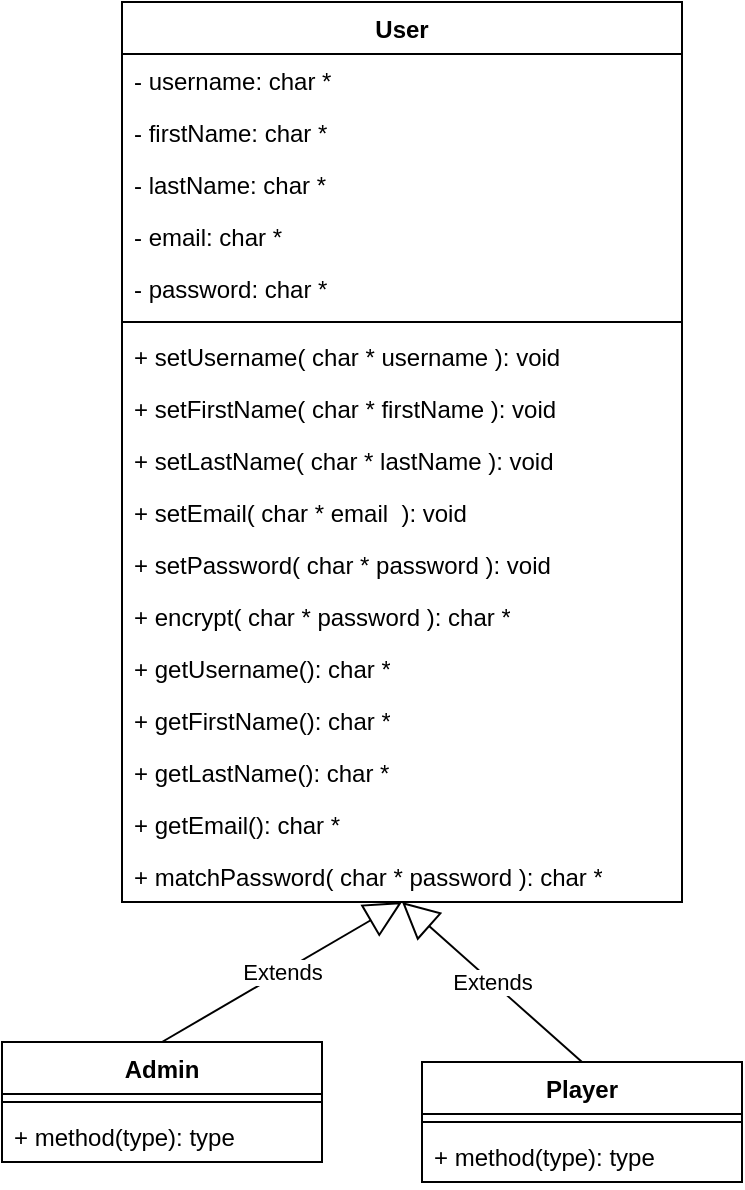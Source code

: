 <mxfile version="23.1.1" type="github" pages="3">
  <diagram name="User" id="gho9mCURwuqnRgbBQKLD">
    <mxGraphModel dx="1364" dy="795" grid="1" gridSize="10" guides="1" tooltips="1" connect="1" arrows="1" fold="1" page="1" pageScale="1" pageWidth="850" pageHeight="1100" math="0" shadow="0">
      <root>
        <mxCell id="0" />
        <mxCell id="1" parent="0" />
        <mxCell id="LL1pRH3W1Mf2DoAG7ctT-1" value="User" style="swimlane;fontStyle=1;align=center;verticalAlign=top;childLayout=stackLayout;horizontal=1;startSize=26;horizontalStack=0;resizeParent=1;resizeParentMax=0;resizeLast=0;collapsible=1;marginBottom=0;whiteSpace=wrap;html=1;" vertex="1" parent="1">
          <mxGeometry x="220" width="280" height="450" as="geometry" />
        </mxCell>
        <mxCell id="LL1pRH3W1Mf2DoAG7ctT-7" value="- username: char *" style="text;strokeColor=none;fillColor=none;align=left;verticalAlign=top;spacingLeft=4;spacingRight=4;overflow=hidden;rotatable=0;points=[[0,0.5],[1,0.5]];portConstraint=eastwest;whiteSpace=wrap;html=1;" vertex="1" parent="LL1pRH3W1Mf2DoAG7ctT-1">
          <mxGeometry y="26" width="280" height="26" as="geometry" />
        </mxCell>
        <mxCell id="LL1pRH3W1Mf2DoAG7ctT-2" value="- firstName: char *" style="text;strokeColor=none;fillColor=none;align=left;verticalAlign=top;spacingLeft=4;spacingRight=4;overflow=hidden;rotatable=0;points=[[0,0.5],[1,0.5]];portConstraint=eastwest;whiteSpace=wrap;html=1;" vertex="1" parent="LL1pRH3W1Mf2DoAG7ctT-1">
          <mxGeometry y="52" width="280" height="26" as="geometry" />
        </mxCell>
        <mxCell id="LL1pRH3W1Mf2DoAG7ctT-8" value="- lastName: char *" style="text;strokeColor=none;fillColor=none;align=left;verticalAlign=top;spacingLeft=4;spacingRight=4;overflow=hidden;rotatable=0;points=[[0,0.5],[1,0.5]];portConstraint=eastwest;whiteSpace=wrap;html=1;" vertex="1" parent="LL1pRH3W1Mf2DoAG7ctT-1">
          <mxGeometry y="78" width="280" height="26" as="geometry" />
        </mxCell>
        <mxCell id="LL1pRH3W1Mf2DoAG7ctT-10" value="- email: char *" style="text;strokeColor=none;fillColor=none;align=left;verticalAlign=top;spacingLeft=4;spacingRight=4;overflow=hidden;rotatable=0;points=[[0,0.5],[1,0.5]];portConstraint=eastwest;whiteSpace=wrap;html=1;" vertex="1" parent="LL1pRH3W1Mf2DoAG7ctT-1">
          <mxGeometry y="104" width="280" height="26" as="geometry" />
        </mxCell>
        <mxCell id="LL1pRH3W1Mf2DoAG7ctT-9" value="- password: char *" style="text;strokeColor=none;fillColor=none;align=left;verticalAlign=top;spacingLeft=4;spacingRight=4;overflow=hidden;rotatable=0;points=[[0,0.5],[1,0.5]];portConstraint=eastwest;whiteSpace=wrap;html=1;" vertex="1" parent="LL1pRH3W1Mf2DoAG7ctT-1">
          <mxGeometry y="130" width="280" height="26" as="geometry" />
        </mxCell>
        <mxCell id="LL1pRH3W1Mf2DoAG7ctT-3" value="" style="line;strokeWidth=1;fillColor=none;align=left;verticalAlign=middle;spacingTop=-1;spacingLeft=3;spacingRight=3;rotatable=0;labelPosition=right;points=[];portConstraint=eastwest;strokeColor=inherit;" vertex="1" parent="LL1pRH3W1Mf2DoAG7ctT-1">
          <mxGeometry y="156" width="280" height="8" as="geometry" />
        </mxCell>
        <mxCell id="LL1pRH3W1Mf2DoAG7ctT-4" value="+ setUsername( char * username ): void" style="text;strokeColor=none;fillColor=none;align=left;verticalAlign=top;spacingLeft=4;spacingRight=4;overflow=hidden;rotatable=0;points=[[0,0.5],[1,0.5]];portConstraint=eastwest;whiteSpace=wrap;html=1;" vertex="1" parent="LL1pRH3W1Mf2DoAG7ctT-1">
          <mxGeometry y="164" width="280" height="26" as="geometry" />
        </mxCell>
        <mxCell id="LL1pRH3W1Mf2DoAG7ctT-23" value="+ setFirstName( char * firstName ): void" style="text;strokeColor=none;fillColor=none;align=left;verticalAlign=top;spacingLeft=4;spacingRight=4;overflow=hidden;rotatable=0;points=[[0,0.5],[1,0.5]];portConstraint=eastwest;whiteSpace=wrap;html=1;" vertex="1" parent="LL1pRH3W1Mf2DoAG7ctT-1">
          <mxGeometry y="190" width="280" height="26" as="geometry" />
        </mxCell>
        <mxCell id="LL1pRH3W1Mf2DoAG7ctT-24" value="+ setLastName( char * lastName ): void" style="text;strokeColor=none;fillColor=none;align=left;verticalAlign=top;spacingLeft=4;spacingRight=4;overflow=hidden;rotatable=0;points=[[0,0.5],[1,0.5]];portConstraint=eastwest;whiteSpace=wrap;html=1;" vertex="1" parent="LL1pRH3W1Mf2DoAG7ctT-1">
          <mxGeometry y="216" width="280" height="26" as="geometry" />
        </mxCell>
        <mxCell id="LL1pRH3W1Mf2DoAG7ctT-25" value="+ setEmail( char * email&amp;nbsp; ): void" style="text;strokeColor=none;fillColor=none;align=left;verticalAlign=top;spacingLeft=4;spacingRight=4;overflow=hidden;rotatable=0;points=[[0,0.5],[1,0.5]];portConstraint=eastwest;whiteSpace=wrap;html=1;" vertex="1" parent="LL1pRH3W1Mf2DoAG7ctT-1">
          <mxGeometry y="242" width="280" height="26" as="geometry" />
        </mxCell>
        <mxCell id="LL1pRH3W1Mf2DoAG7ctT-26" value="+ setPassword( char * password ): void" style="text;strokeColor=none;fillColor=none;align=left;verticalAlign=top;spacingLeft=4;spacingRight=4;overflow=hidden;rotatable=0;points=[[0,0.5],[1,0.5]];portConstraint=eastwest;whiteSpace=wrap;html=1;" vertex="1" parent="LL1pRH3W1Mf2DoAG7ctT-1">
          <mxGeometry y="268" width="280" height="26" as="geometry" />
        </mxCell>
        <mxCell id="LL1pRH3W1Mf2DoAG7ctT-45" value="+ encrypt( char * password ): char *" style="text;strokeColor=none;fillColor=none;align=left;verticalAlign=top;spacingLeft=4;spacingRight=4;overflow=hidden;rotatable=0;points=[[0,0.5],[1,0.5]];portConstraint=eastwest;whiteSpace=wrap;html=1;" vertex="1" parent="LL1pRH3W1Mf2DoAG7ctT-1">
          <mxGeometry y="294" width="280" height="26" as="geometry" />
        </mxCell>
        <mxCell id="LL1pRH3W1Mf2DoAG7ctT-27" value="+ getUsername(): char *" style="text;strokeColor=none;fillColor=none;align=left;verticalAlign=top;spacingLeft=4;spacingRight=4;overflow=hidden;rotatable=0;points=[[0,0.5],[1,0.5]];portConstraint=eastwest;whiteSpace=wrap;html=1;" vertex="1" parent="LL1pRH3W1Mf2DoAG7ctT-1">
          <mxGeometry y="320" width="280" height="26" as="geometry" />
        </mxCell>
        <mxCell id="LL1pRH3W1Mf2DoAG7ctT-28" value="+ getFirstName(): char *" style="text;strokeColor=none;fillColor=none;align=left;verticalAlign=top;spacingLeft=4;spacingRight=4;overflow=hidden;rotatable=0;points=[[0,0.5],[1,0.5]];portConstraint=eastwest;whiteSpace=wrap;html=1;" vertex="1" parent="LL1pRH3W1Mf2DoAG7ctT-1">
          <mxGeometry y="346" width="280" height="26" as="geometry" />
        </mxCell>
        <mxCell id="LL1pRH3W1Mf2DoAG7ctT-29" value="+ getLastName(): char *" style="text;strokeColor=none;fillColor=none;align=left;verticalAlign=top;spacingLeft=4;spacingRight=4;overflow=hidden;rotatable=0;points=[[0,0.5],[1,0.5]];portConstraint=eastwest;whiteSpace=wrap;html=1;" vertex="1" parent="LL1pRH3W1Mf2DoAG7ctT-1">
          <mxGeometry y="372" width="280" height="26" as="geometry" />
        </mxCell>
        <mxCell id="LL1pRH3W1Mf2DoAG7ctT-30" value="+ getEmail(): char *" style="text;strokeColor=none;fillColor=none;align=left;verticalAlign=top;spacingLeft=4;spacingRight=4;overflow=hidden;rotatable=0;points=[[0,0.5],[1,0.5]];portConstraint=eastwest;whiteSpace=wrap;html=1;" vertex="1" parent="LL1pRH3W1Mf2DoAG7ctT-1">
          <mxGeometry y="398" width="280" height="26" as="geometry" />
        </mxCell>
        <mxCell id="LL1pRH3W1Mf2DoAG7ctT-31" value="+ matchPassword( char * password ): char *" style="text;strokeColor=none;fillColor=none;align=left;verticalAlign=top;spacingLeft=4;spacingRight=4;overflow=hidden;rotatable=0;points=[[0,0.5],[1,0.5]];portConstraint=eastwest;whiteSpace=wrap;html=1;" vertex="1" parent="LL1pRH3W1Mf2DoAG7ctT-1">
          <mxGeometry y="424" width="280" height="26" as="geometry" />
        </mxCell>
        <mxCell id="LL1pRH3W1Mf2DoAG7ctT-13" value="Admin" style="swimlane;fontStyle=1;align=center;verticalAlign=top;childLayout=stackLayout;horizontal=1;startSize=26;horizontalStack=0;resizeParent=1;resizeParentMax=0;resizeLast=0;collapsible=1;marginBottom=0;whiteSpace=wrap;html=1;" vertex="1" parent="1">
          <mxGeometry x="160" y="520" width="160" height="60" as="geometry" />
        </mxCell>
        <mxCell id="LL1pRH3W1Mf2DoAG7ctT-15" value="" style="line;strokeWidth=1;fillColor=none;align=left;verticalAlign=middle;spacingTop=-1;spacingLeft=3;spacingRight=3;rotatable=0;labelPosition=right;points=[];portConstraint=eastwest;strokeColor=inherit;" vertex="1" parent="LL1pRH3W1Mf2DoAG7ctT-13">
          <mxGeometry y="26" width="160" height="8" as="geometry" />
        </mxCell>
        <mxCell id="LL1pRH3W1Mf2DoAG7ctT-16" value="+ method(type): type" style="text;strokeColor=none;fillColor=none;align=left;verticalAlign=top;spacingLeft=4;spacingRight=4;overflow=hidden;rotatable=0;points=[[0,0.5],[1,0.5]];portConstraint=eastwest;whiteSpace=wrap;html=1;" vertex="1" parent="LL1pRH3W1Mf2DoAG7ctT-13">
          <mxGeometry y="34" width="160" height="26" as="geometry" />
        </mxCell>
        <mxCell id="LL1pRH3W1Mf2DoAG7ctT-17" value="Player" style="swimlane;fontStyle=1;align=center;verticalAlign=top;childLayout=stackLayout;horizontal=1;startSize=26;horizontalStack=0;resizeParent=1;resizeParentMax=0;resizeLast=0;collapsible=1;marginBottom=0;whiteSpace=wrap;html=1;" vertex="1" parent="1">
          <mxGeometry x="370" y="530" width="160" height="60" as="geometry" />
        </mxCell>
        <mxCell id="LL1pRH3W1Mf2DoAG7ctT-19" value="" style="line;strokeWidth=1;fillColor=none;align=left;verticalAlign=middle;spacingTop=-1;spacingLeft=3;spacingRight=3;rotatable=0;labelPosition=right;points=[];portConstraint=eastwest;strokeColor=inherit;" vertex="1" parent="LL1pRH3W1Mf2DoAG7ctT-17">
          <mxGeometry y="26" width="160" height="8" as="geometry" />
        </mxCell>
        <mxCell id="LL1pRH3W1Mf2DoAG7ctT-20" value="+ method(type): type" style="text;strokeColor=none;fillColor=none;align=left;verticalAlign=top;spacingLeft=4;spacingRight=4;overflow=hidden;rotatable=0;points=[[0,0.5],[1,0.5]];portConstraint=eastwest;whiteSpace=wrap;html=1;" vertex="1" parent="LL1pRH3W1Mf2DoAG7ctT-17">
          <mxGeometry y="34" width="160" height="26" as="geometry" />
        </mxCell>
        <mxCell id="LL1pRH3W1Mf2DoAG7ctT-21" value="Extends" style="endArrow=block;endSize=16;endFill=0;html=1;rounded=0;entryX=0.5;entryY=1;entryDx=0;entryDy=0;exitX=0.5;exitY=0;exitDx=0;exitDy=0;" edge="1" parent="1" source="LL1pRH3W1Mf2DoAG7ctT-13" target="LL1pRH3W1Mf2DoAG7ctT-1">
          <mxGeometry width="160" relative="1" as="geometry">
            <mxPoint x="160" y="338.83" as="sourcePoint" />
            <mxPoint x="287.28" y="290.0" as="targetPoint" />
          </mxGeometry>
        </mxCell>
        <mxCell id="LL1pRH3W1Mf2DoAG7ctT-22" value="Extends" style="endArrow=block;endSize=16;endFill=0;html=1;rounded=0;entryX=0.5;entryY=1;entryDx=0;entryDy=0;exitX=0.5;exitY=0;exitDx=0;exitDy=0;" edge="1" parent="1" source="LL1pRH3W1Mf2DoAG7ctT-17" target="LL1pRH3W1Mf2DoAG7ctT-1">
          <mxGeometry width="160" relative="1" as="geometry">
            <mxPoint x="350" y="348.83" as="sourcePoint" />
            <mxPoint x="260" y="280" as="targetPoint" />
          </mxGeometry>
        </mxCell>
      </root>
    </mxGraphModel>
  </diagram>
  <diagram id="1JvfIGJw-2UC2pduqIik" name="Registration">
    <mxGraphModel dx="1364" dy="795" grid="1" gridSize="10" guides="1" tooltips="1" connect="1" arrows="1" fold="1" page="1" pageScale="1" pageWidth="850" pageHeight="1100" math="0" shadow="0">
      <root>
        <mxCell id="0" />
        <mxCell id="1" parent="0" />
        <mxCell id="7wqgpjsEtz2I74Lk3H_U-1" value="&lt;div&gt;&lt;span style=&quot;font-weight: normal;&quot;&gt;&amp;lt;&amp;lt;interface&amp;gt;&amp;gt;&lt;/span&gt;&lt;br&gt;&lt;/div&gt;&lt;div&gt;SignIn&lt;/div&gt;" style="swimlane;fontStyle=1;align=center;verticalAlign=top;childLayout=stackLayout;horizontal=1;startSize=50;horizontalStack=0;resizeParent=1;resizeParentMax=0;resizeLast=0;collapsible=1;marginBottom=0;whiteSpace=wrap;html=1;" vertex="1" parent="1">
          <mxGeometry x="350" y="140" width="160" height="84" as="geometry" />
        </mxCell>
        <mxCell id="7wqgpjsEtz2I74Lk3H_U-2" value="" style="line;strokeWidth=1;fillColor=none;align=left;verticalAlign=middle;spacingTop=-1;spacingLeft=3;spacingRight=3;rotatable=0;labelPosition=right;points=[];portConstraint=eastwest;strokeColor=inherit;" vertex="1" parent="7wqgpjsEtz2I74Lk3H_U-1">
          <mxGeometry y="50" width="160" height="8" as="geometry" />
        </mxCell>
        <mxCell id="7wqgpjsEtz2I74Lk3H_U-3" value="+ signin( User user ) : void" style="text;strokeColor=none;fillColor=none;align=left;verticalAlign=top;spacingLeft=4;spacingRight=4;overflow=hidden;rotatable=0;points=[[0,0.5],[1,0.5]];portConstraint=eastwest;whiteSpace=wrap;html=1;" vertex="1" parent="7wqgpjsEtz2I74Lk3H_U-1">
          <mxGeometry y="58" width="160" height="26" as="geometry" />
        </mxCell>
        <mxCell id="7wqgpjsEtz2I74Lk3H_U-4" value="" style="endArrow=block;dashed=1;endFill=0;endSize=12;html=1;rounded=0;entryX=0.5;entryY=1;entryDx=0;entryDy=0;exitX=0.5;exitY=0;exitDx=0;exitDy=0;" edge="1" parent="1" source="7wqgpjsEtz2I74Lk3H_U-5" target="7wqgpjsEtz2I74Lk3H_U-1">
          <mxGeometry width="160" relative="1" as="geometry">
            <mxPoint x="280" y="290" as="sourcePoint" />
            <mxPoint x="390" y="240" as="targetPoint" />
          </mxGeometry>
        </mxCell>
        <mxCell id="7wqgpjsEtz2I74Lk3H_U-5" value="EmailSignIn" style="swimlane;fontStyle=1;align=center;verticalAlign=top;childLayout=stackLayout;horizontal=1;startSize=26;horizontalStack=0;resizeParent=1;resizeParentMax=0;resizeLast=0;collapsible=1;marginBottom=0;whiteSpace=wrap;html=1;" vertex="1" parent="1">
          <mxGeometry x="220" y="300" width="210" height="112" as="geometry" />
        </mxCell>
        <mxCell id="7wqgpjsEtz2I74Lk3H_U-6" value="" style="line;strokeWidth=1;fillColor=none;align=left;verticalAlign=middle;spacingTop=-1;spacingLeft=3;spacingRight=3;rotatable=0;labelPosition=right;points=[];portConstraint=eastwest;strokeColor=inherit;" vertex="1" parent="7wqgpjsEtz2I74Lk3H_U-5">
          <mxGeometry y="26" width="210" height="8" as="geometry" />
        </mxCell>
        <mxCell id="7wqgpjsEtz2I74Lk3H_U-7" value="- checkEmail( User user ): void" style="text;strokeColor=none;fillColor=none;align=left;verticalAlign=top;spacingLeft=4;spacingRight=4;overflow=hidden;rotatable=0;points=[[0,0.5],[1,0.5]];portConstraint=eastwest;whiteSpace=wrap;html=1;" vertex="1" parent="7wqgpjsEtz2I74Lk3H_U-5">
          <mxGeometry y="34" width="210" height="26" as="geometry" />
        </mxCell>
        <mxCell id="7wqgpjsEtz2I74Lk3H_U-8" value="- checkPassword( User user ): void" style="text;strokeColor=none;fillColor=none;align=left;verticalAlign=top;spacingLeft=4;spacingRight=4;overflow=hidden;rotatable=0;points=[[0,0.5],[1,0.5]];portConstraint=eastwest;whiteSpace=wrap;html=1;" vertex="1" parent="7wqgpjsEtz2I74Lk3H_U-5">
          <mxGeometry y="60" width="210" height="26" as="geometry" />
        </mxCell>
        <mxCell id="7wqgpjsEtz2I74Lk3H_U-9" value="+ signIn( User user ): void" style="text;strokeColor=none;fillColor=none;align=left;verticalAlign=top;spacingLeft=4;spacingRight=4;overflow=hidden;rotatable=0;points=[[0,0.5],[1,0.5]];portConstraint=eastwest;whiteSpace=wrap;html=1;" vertex="1" parent="7wqgpjsEtz2I74Lk3H_U-5">
          <mxGeometry y="86" width="210" height="26" as="geometry" />
        </mxCell>
        <mxCell id="7wqgpjsEtz2I74Lk3H_U-10" value="UsernameSignIn" style="swimlane;fontStyle=1;align=center;verticalAlign=top;childLayout=stackLayout;horizontal=1;startSize=26;horizontalStack=0;resizeParent=1;resizeParentMax=0;resizeLast=0;collapsible=1;marginBottom=0;whiteSpace=wrap;html=1;" vertex="1" parent="1">
          <mxGeometry x="440" y="300" width="210" height="112" as="geometry" />
        </mxCell>
        <mxCell id="7wqgpjsEtz2I74Lk3H_U-11" value="" style="line;strokeWidth=1;fillColor=none;align=left;verticalAlign=middle;spacingTop=-1;spacingLeft=3;spacingRight=3;rotatable=0;labelPosition=right;points=[];portConstraint=eastwest;strokeColor=inherit;" vertex="1" parent="7wqgpjsEtz2I74Lk3H_U-10">
          <mxGeometry y="26" width="210" height="8" as="geometry" />
        </mxCell>
        <mxCell id="7wqgpjsEtz2I74Lk3H_U-12" value="- checkUsername( User user ): void" style="text;strokeColor=none;fillColor=none;align=left;verticalAlign=top;spacingLeft=4;spacingRight=4;overflow=hidden;rotatable=0;points=[[0,0.5],[1,0.5]];portConstraint=eastwest;whiteSpace=wrap;html=1;" vertex="1" parent="7wqgpjsEtz2I74Lk3H_U-10">
          <mxGeometry y="34" width="210" height="26" as="geometry" />
        </mxCell>
        <mxCell id="7wqgpjsEtz2I74Lk3H_U-13" value="- checkPassword( User user ): void" style="text;strokeColor=none;fillColor=none;align=left;verticalAlign=top;spacingLeft=4;spacingRight=4;overflow=hidden;rotatable=0;points=[[0,0.5],[1,0.5]];portConstraint=eastwest;whiteSpace=wrap;html=1;" vertex="1" parent="7wqgpjsEtz2I74Lk3H_U-10">
          <mxGeometry y="60" width="210" height="26" as="geometry" />
        </mxCell>
        <mxCell id="7wqgpjsEtz2I74Lk3H_U-14" value="+ signIn( User user ): void" style="text;strokeColor=none;fillColor=none;align=left;verticalAlign=top;spacingLeft=4;spacingRight=4;overflow=hidden;rotatable=0;points=[[0,0.5],[1,0.5]];portConstraint=eastwest;whiteSpace=wrap;html=1;" vertex="1" parent="7wqgpjsEtz2I74Lk3H_U-10">
          <mxGeometry y="86" width="210" height="26" as="geometry" />
        </mxCell>
        <mxCell id="7wqgpjsEtz2I74Lk3H_U-15" value="" style="endArrow=block;dashed=1;endFill=0;endSize=12;html=1;rounded=0;exitX=0.5;exitY=0;exitDx=0;exitDy=0;entryX=0.5;entryY=1;entryDx=0;entryDy=0;" edge="1" parent="1" source="7wqgpjsEtz2I74Lk3H_U-10" target="7wqgpjsEtz2I74Lk3H_U-1">
          <mxGeometry width="160" relative="1" as="geometry">
            <mxPoint x="480" y="270" as="sourcePoint" />
            <mxPoint x="410" y="240" as="targetPoint" />
          </mxGeometry>
        </mxCell>
        <mxCell id="dsDPPbxZNCcOjZz5mxmY-1" value="&lt;div&gt;&lt;span style=&quot;font-weight: normal;&quot;&gt;&amp;lt;&amp;lt;interface&amp;gt;&amp;gt;&lt;/span&gt;&lt;br&gt;&lt;/div&gt;&lt;div&gt;SignUp&lt;/div&gt;" style="swimlane;fontStyle=1;align=center;verticalAlign=top;childLayout=stackLayout;horizontal=1;startSize=50;horizontalStack=0;resizeParent=1;resizeParentMax=0;resizeLast=0;collapsible=1;marginBottom=0;whiteSpace=wrap;html=1;" vertex="1" parent="1">
          <mxGeometry x="360" y="480" width="160" height="84" as="geometry" />
        </mxCell>
        <mxCell id="dsDPPbxZNCcOjZz5mxmY-2" value="" style="line;strokeWidth=1;fillColor=none;align=left;verticalAlign=middle;spacingTop=-1;spacingLeft=3;spacingRight=3;rotatable=0;labelPosition=right;points=[];portConstraint=eastwest;strokeColor=inherit;" vertex="1" parent="dsDPPbxZNCcOjZz5mxmY-1">
          <mxGeometry y="50" width="160" height="8" as="geometry" />
        </mxCell>
        <mxCell id="dsDPPbxZNCcOjZz5mxmY-3" value="+ signUp( User user ) : void" style="text;strokeColor=none;fillColor=none;align=left;verticalAlign=top;spacingLeft=4;spacingRight=4;overflow=hidden;rotatable=0;points=[[0,0.5],[1,0.5]];portConstraint=eastwest;whiteSpace=wrap;html=1;" vertex="1" parent="dsDPPbxZNCcOjZz5mxmY-1">
          <mxGeometry y="58" width="160" height="26" as="geometry" />
        </mxCell>
        <mxCell id="dsDPPbxZNCcOjZz5mxmY-4" value="" style="endArrow=block;dashed=1;endFill=0;endSize=12;html=1;rounded=0;entryX=0.5;entryY=1;entryDx=0;entryDy=0;exitX=0.5;exitY=0;exitDx=0;exitDy=0;" edge="1" parent="1" source="dsDPPbxZNCcOjZz5mxmY-5" target="dsDPPbxZNCcOjZz5mxmY-1">
          <mxGeometry width="160" relative="1" as="geometry">
            <mxPoint x="340" y="630" as="sourcePoint" />
            <mxPoint x="430" y="564" as="targetPoint" />
          </mxGeometry>
        </mxCell>
        <mxCell id="dsDPPbxZNCcOjZz5mxmY-5" value="EmailSignUp" style="swimlane;fontStyle=1;align=center;verticalAlign=top;childLayout=stackLayout;horizontal=1;startSize=26;horizontalStack=0;resizeParent=1;resizeParentMax=0;resizeLast=0;collapsible=1;marginBottom=0;whiteSpace=wrap;html=1;" vertex="1" parent="1">
          <mxGeometry x="330" y="660" width="220" height="112" as="geometry" />
        </mxCell>
        <mxCell id="dsDPPbxZNCcOjZz5mxmY-6" value="" style="line;strokeWidth=1;fillColor=none;align=left;verticalAlign=middle;spacingTop=-1;spacingLeft=3;spacingRight=3;rotatable=0;labelPosition=right;points=[];portConstraint=eastwest;strokeColor=inherit;" vertex="1" parent="dsDPPbxZNCcOjZz5mxmY-5">
          <mxGeometry y="26" width="220" height="8" as="geometry" />
        </mxCell>
        <mxCell id="dsDPPbxZNCcOjZz5mxmY-7" value="+ signUp( User user ) : void" style="text;strokeColor=none;fillColor=none;align=left;verticalAlign=top;spacingLeft=4;spacingRight=4;overflow=hidden;rotatable=0;points=[[0,0.5],[1,0.5]];portConstraint=eastwest;whiteSpace=wrap;html=1;" vertex="1" parent="dsDPPbxZNCcOjZz5mxmY-5">
          <mxGeometry y="34" width="220" height="26" as="geometry" />
        </mxCell>
        <mxCell id="dsDPPbxZNCcOjZz5mxmY-8" value="+ checkUsername( User user ) : void" style="text;strokeColor=none;fillColor=none;align=left;verticalAlign=top;spacingLeft=4;spacingRight=4;overflow=hidden;rotatable=0;points=[[0,0.5],[1,0.5]];portConstraint=eastwest;whiteSpace=wrap;html=1;" vertex="1" parent="dsDPPbxZNCcOjZz5mxmY-5">
          <mxGeometry y="60" width="220" height="26" as="geometry" />
        </mxCell>
        <mxCell id="dsDPPbxZNCcOjZz5mxmY-9" value="+ checkEmail( User user ) : void" style="text;strokeColor=none;fillColor=none;align=left;verticalAlign=top;spacingLeft=4;spacingRight=4;overflow=hidden;rotatable=0;points=[[0,0.5],[1,0.5]];portConstraint=eastwest;whiteSpace=wrap;html=1;" vertex="1" parent="dsDPPbxZNCcOjZz5mxmY-5">
          <mxGeometry y="86" width="220" height="26" as="geometry" />
        </mxCell>
      </root>
    </mxGraphModel>
  </diagram>
  <diagram id="mg-nc1DsAI2zEkZ9OZln" name="Page-3">
    <mxGraphModel dx="1364" dy="795" grid="1" gridSize="10" guides="1" tooltips="1" connect="1" arrows="1" fold="1" page="1" pageScale="1" pageWidth="850" pageHeight="1100" math="0" shadow="0">
      <root>
        <mxCell id="0" />
        <mxCell id="1" parent="0" />
        <mxCell id="mu8XKVg_RYlm_IztAoEZ-1" value="Tournament" style="swimlane;fontStyle=1;align=center;verticalAlign=top;childLayout=stackLayout;horizontal=1;startSize=26;horizontalStack=0;resizeParent=1;resizeParentMax=0;resizeLast=0;collapsible=1;marginBottom=0;whiteSpace=wrap;html=1;" vertex="1" parent="1">
          <mxGeometry x="130" y="250" width="160" height="86" as="geometry" />
        </mxCell>
        <mxCell id="mu8XKVg_RYlm_IztAoEZ-2" value="+ numberOfPlayers : integer" style="text;strokeColor=none;fillColor=none;align=left;verticalAlign=top;spacingLeft=4;spacingRight=4;overflow=hidden;rotatable=0;points=[[0,0.5],[1,0.5]];portConstraint=eastwest;whiteSpace=wrap;html=1;" vertex="1" parent="mu8XKVg_RYlm_IztAoEZ-1">
          <mxGeometry y="26" width="160" height="26" as="geometry" />
        </mxCell>
        <mxCell id="mu8XKVg_RYlm_IztAoEZ-3" value="" style="line;strokeWidth=1;fillColor=none;align=left;verticalAlign=middle;spacingTop=-1;spacingLeft=3;spacingRight=3;rotatable=0;labelPosition=right;points=[];portConstraint=eastwest;strokeColor=inherit;" vertex="1" parent="mu8XKVg_RYlm_IztAoEZ-1">
          <mxGeometry y="52" width="160" height="8" as="geometry" />
        </mxCell>
        <mxCell id="mu8XKVg_RYlm_IztAoEZ-4" value="+ method(type): type" style="text;strokeColor=none;fillColor=none;align=left;verticalAlign=top;spacingLeft=4;spacingRight=4;overflow=hidden;rotatable=0;points=[[0,0.5],[1,0.5]];portConstraint=eastwest;whiteSpace=wrap;html=1;" vertex="1" parent="mu8XKVg_RYlm_IztAoEZ-1">
          <mxGeometry y="60" width="160" height="26" as="geometry" />
        </mxCell>
      </root>
    </mxGraphModel>
  </diagram>
</mxfile>

